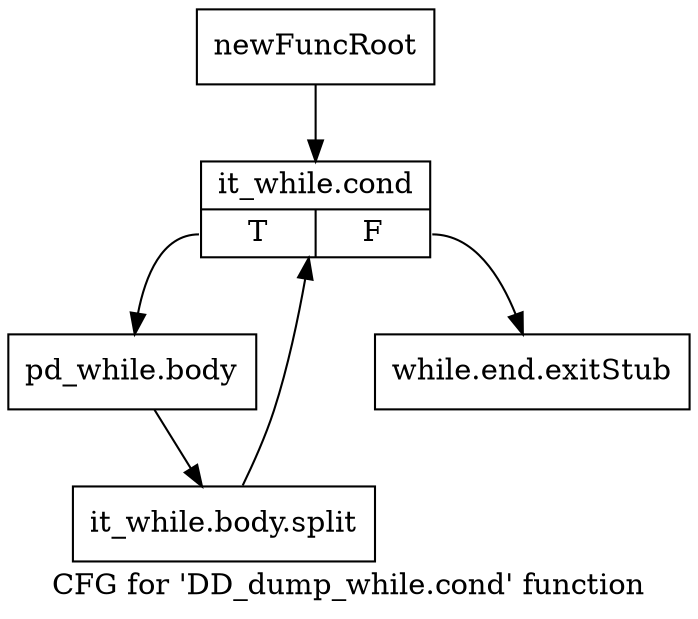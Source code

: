 digraph "CFG for 'DD_dump_while.cond' function" {
	label="CFG for 'DD_dump_while.cond' function";

	Node0x58764c0 [shape=record,label="{newFuncRoot}"];
	Node0x58764c0 -> Node0x5876560;
	Node0x5876510 [shape=record,label="{while.end.exitStub}"];
	Node0x5876560 [shape=record,label="{it_while.cond|{<s0>T|<s1>F}}"];
	Node0x5876560:s0 -> Node0x58765b0;
	Node0x5876560:s1 -> Node0x5876510;
	Node0x58765b0 [shape=record,label="{pd_while.body}"];
	Node0x58765b0 -> Node0x58669e0;
	Node0x58669e0 [shape=record,label="{it_while.body.split}"];
	Node0x58669e0 -> Node0x5876560;
}
